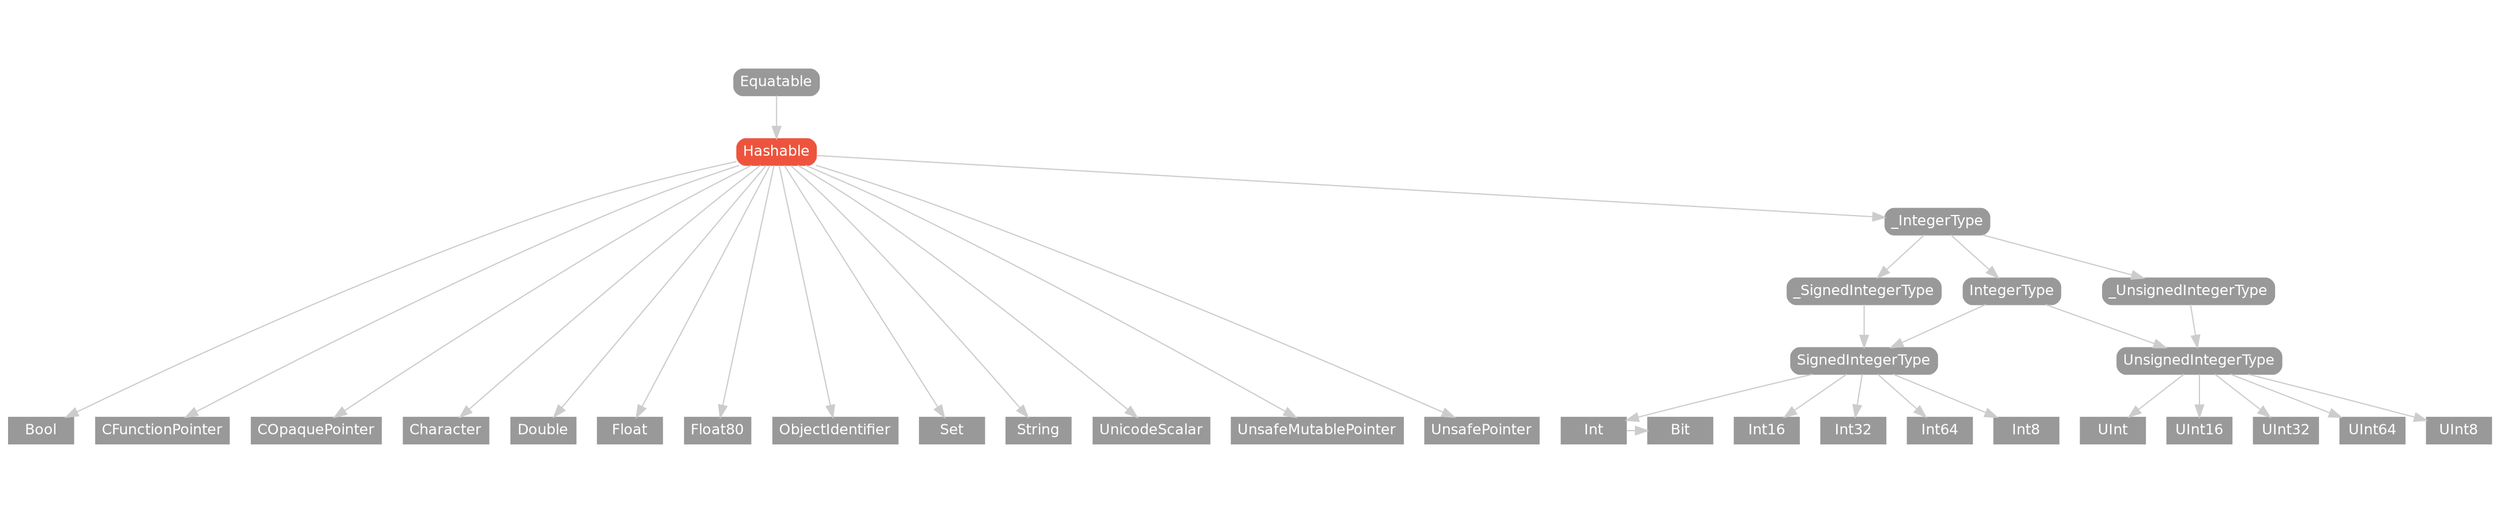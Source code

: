 strict digraph "Hashable - Type Hierarchy - SwiftDoc.org" {
    pad="0.1,0.8"
    node [shape=box, style="filled,rounded", color="#999999", fillcolor="#999999", fontcolor=white, fontname=Helvetica, fontnames="Helvetica,sansserif", fontsize=12, margin="0.07,0.05", height="0.3"]
    edge [color="#cccccc"]
    "Bit" [URL="/type/Bit/", style=filled]
    "Bool" [URL="/type/Bool/", style=filled]
    "CFunctionPointer" [URL="/type/CFunctionPointer/", style=filled]
    "COpaquePointer" [URL="/type/COpaquePointer/", style=filled]
    "Character" [URL="/type/Character/", style=filled]
    "Double" [URL="/type/Double/", style=filled]
    "Equatable" [URL="/protocol/Equatable/"]
    "Float" [URL="/type/Float/", style=filled]
    "Float80" [URL="/type/Float80/", style=filled]
    "Hashable" [URL="/protocol/Hashable/", style="filled,rounded", fillcolor="#ee543d", color="#ee543d"]
    "Int" [URL="/type/Int/", style=filled]
    "Int16" [URL="/type/Int16/", style=filled]
    "Int32" [URL="/type/Int32/", style=filled]
    "Int64" [URL="/type/Int64/", style=filled]
    "Int8" [URL="/type/Int8/", style=filled]
    "IntegerType" [URL="/protocol/IntegerType/"]
    "ObjectIdentifier" [URL="/type/ObjectIdentifier/", style=filled]
    "Set" [URL="/type/Set/", style=filled]
    "SignedIntegerType" [URL="/protocol/SignedIntegerType/"]
    "String" [URL="/type/String/", style=filled]
    "UInt" [URL="/type/UInt/", style=filled]
    "UInt16" [URL="/type/UInt16/", style=filled]
    "UInt32" [URL="/type/UInt32/", style=filled]
    "UInt64" [URL="/type/UInt64/", style=filled]
    "UInt8" [URL="/type/UInt8/", style=filled]
    "UnicodeScalar" [URL="/type/UnicodeScalar/", style=filled]
    "UnsafeMutablePointer" [URL="/type/UnsafeMutablePointer/", style=filled]
    "UnsafePointer" [URL="/type/UnsafePointer/", style=filled]
    "UnsignedIntegerType" [URL="/protocol/UnsignedIntegerType/"]
    "_IntegerType" [URL="/protocol/_IntegerType/"]
    "_SignedIntegerType" [URL="/protocol/_SignedIntegerType/"]
    "_UnsignedIntegerType" [URL="/protocol/_UnsignedIntegerType/"]    "Hashable" -> "Bool"
    "Hashable" -> "CFunctionPointer"
    "Hashable" -> "COpaquePointer"
    "Hashable" -> "Character"
    "Hashable" -> "Double"
    "Hashable" -> "Float"
    "Hashable" -> "Float80"
    "Hashable" -> "ObjectIdentifier"
    "Hashable" -> "Set"
    "Hashable" -> "String"
    "Hashable" -> "UnicodeScalar"
    "Hashable" -> "UnsafeMutablePointer"
    "Hashable" -> "UnsafePointer"
    "Hashable" -> "_IntegerType"
    "_IntegerType" -> "IntegerType"
    "_IntegerType" -> "_SignedIntegerType"
    "_IntegerType" -> "_UnsignedIntegerType"
    "IntegerType" -> "SignedIntegerType"
    "IntegerType" -> "UnsignedIntegerType"
    "SignedIntegerType" -> "Int"
    "SignedIntegerType" -> "Int16"
    "SignedIntegerType" -> "Int32"
    "SignedIntegerType" -> "Int64"
    "SignedIntegerType" -> "Int8"
    "Int" -> "Bit"
    "UnsignedIntegerType" -> "UInt"
    "UnsignedIntegerType" -> "UInt16"
    "UnsignedIntegerType" -> "UInt32"
    "UnsignedIntegerType" -> "UInt64"
    "UnsignedIntegerType" -> "UInt8"
    "_SignedIntegerType" -> "SignedIntegerType"
    "SignedIntegerType" -> "Int"
    "SignedIntegerType" -> "Int16"
    "SignedIntegerType" -> "Int32"
    "SignedIntegerType" -> "Int64"
    "SignedIntegerType" -> "Int8"
    "Int" -> "Bit"
    "_UnsignedIntegerType" -> "UnsignedIntegerType"
    "UnsignedIntegerType" -> "UInt"
    "UnsignedIntegerType" -> "UInt16"
    "UnsignedIntegerType" -> "UInt32"
    "UnsignedIntegerType" -> "UInt64"
    "UnsignedIntegerType" -> "UInt8"
    "Equatable" -> "Hashable"
    subgraph Types {
        rank = max; "Bool"; "CFunctionPointer"; "COpaquePointer"; "Character"; "Double"; "Float"; "Float80"; "ObjectIdentifier"; "Set"; "String"; "UnicodeScalar"; "UnsafeMutablePointer"; "UnsafePointer"; "Int"; "Int16"; "Int32"; "Int64"; "Int8"; "Bit"; "UInt"; "UInt16"; "UInt32"; "UInt64"; "UInt8";
    }
}